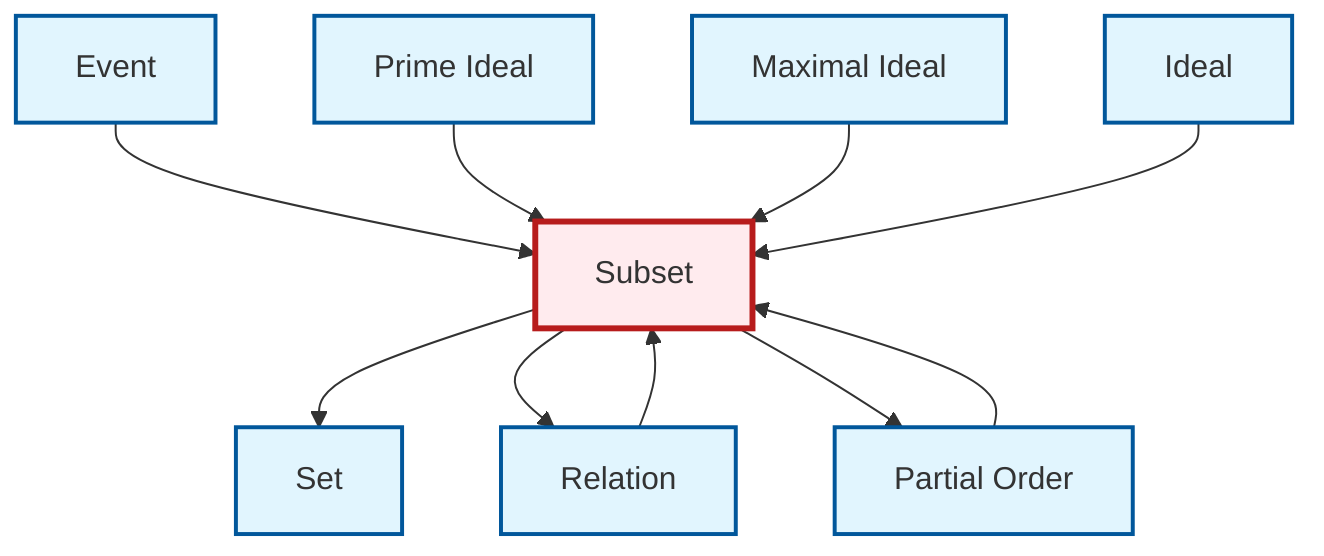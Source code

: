 graph TD
    classDef definition fill:#e1f5fe,stroke:#01579b,stroke-width:2px
    classDef theorem fill:#f3e5f5,stroke:#4a148c,stroke-width:2px
    classDef axiom fill:#fff3e0,stroke:#e65100,stroke-width:2px
    classDef example fill:#e8f5e9,stroke:#1b5e20,stroke-width:2px
    classDef current fill:#ffebee,stroke:#b71c1c,stroke-width:3px
    def-subset["Subset"]:::definition
    def-partial-order["Partial Order"]:::definition
    def-maximal-ideal["Maximal Ideal"]:::definition
    def-event["Event"]:::definition
    def-set["Set"]:::definition
    def-ideal["Ideal"]:::definition
    def-prime-ideal["Prime Ideal"]:::definition
    def-relation["Relation"]:::definition
    def-event --> def-subset
    def-prime-ideal --> def-subset
    def-subset --> def-set
    def-relation --> def-subset
    def-partial-order --> def-subset
    def-maximal-ideal --> def-subset
    def-subset --> def-relation
    def-subset --> def-partial-order
    def-ideal --> def-subset
    class def-subset current
